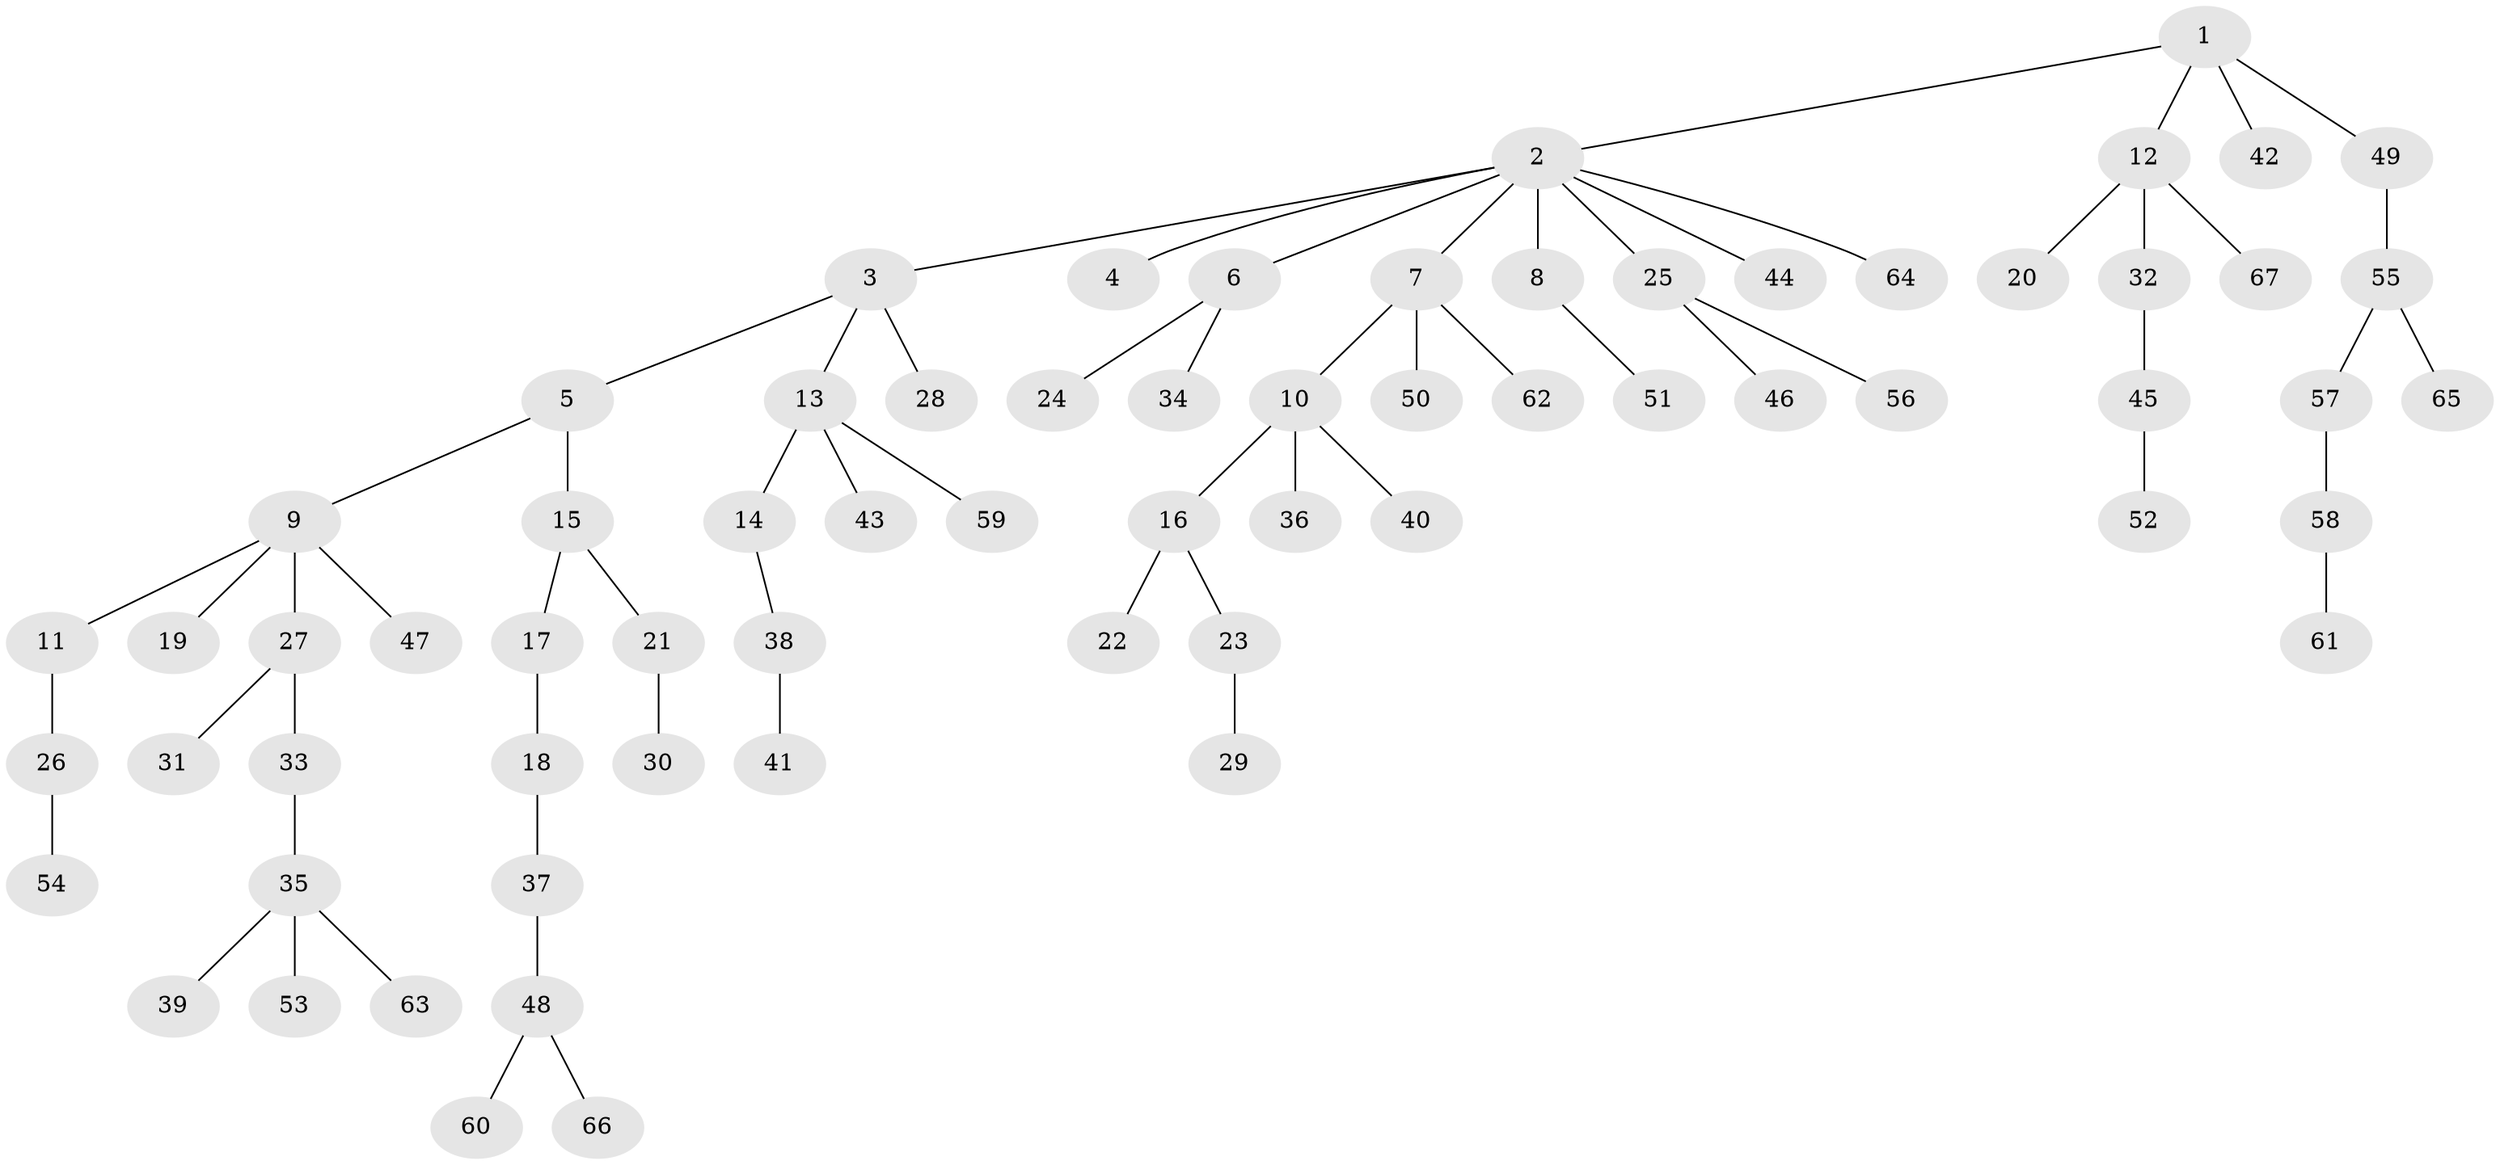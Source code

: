 // Generated by graph-tools (version 1.1) at 2025/15/03/09/25 04:15:40]
// undirected, 67 vertices, 66 edges
graph export_dot {
graph [start="1"]
  node [color=gray90,style=filled];
  1;
  2;
  3;
  4;
  5;
  6;
  7;
  8;
  9;
  10;
  11;
  12;
  13;
  14;
  15;
  16;
  17;
  18;
  19;
  20;
  21;
  22;
  23;
  24;
  25;
  26;
  27;
  28;
  29;
  30;
  31;
  32;
  33;
  34;
  35;
  36;
  37;
  38;
  39;
  40;
  41;
  42;
  43;
  44;
  45;
  46;
  47;
  48;
  49;
  50;
  51;
  52;
  53;
  54;
  55;
  56;
  57;
  58;
  59;
  60;
  61;
  62;
  63;
  64;
  65;
  66;
  67;
  1 -- 2;
  1 -- 12;
  1 -- 42;
  1 -- 49;
  2 -- 3;
  2 -- 4;
  2 -- 6;
  2 -- 7;
  2 -- 8;
  2 -- 25;
  2 -- 44;
  2 -- 64;
  3 -- 5;
  3 -- 13;
  3 -- 28;
  5 -- 9;
  5 -- 15;
  6 -- 24;
  6 -- 34;
  7 -- 10;
  7 -- 50;
  7 -- 62;
  8 -- 51;
  9 -- 11;
  9 -- 19;
  9 -- 27;
  9 -- 47;
  10 -- 16;
  10 -- 36;
  10 -- 40;
  11 -- 26;
  12 -- 20;
  12 -- 32;
  12 -- 67;
  13 -- 14;
  13 -- 43;
  13 -- 59;
  14 -- 38;
  15 -- 17;
  15 -- 21;
  16 -- 22;
  16 -- 23;
  17 -- 18;
  18 -- 37;
  21 -- 30;
  23 -- 29;
  25 -- 46;
  25 -- 56;
  26 -- 54;
  27 -- 31;
  27 -- 33;
  32 -- 45;
  33 -- 35;
  35 -- 39;
  35 -- 53;
  35 -- 63;
  37 -- 48;
  38 -- 41;
  45 -- 52;
  48 -- 60;
  48 -- 66;
  49 -- 55;
  55 -- 57;
  55 -- 65;
  57 -- 58;
  58 -- 61;
}

